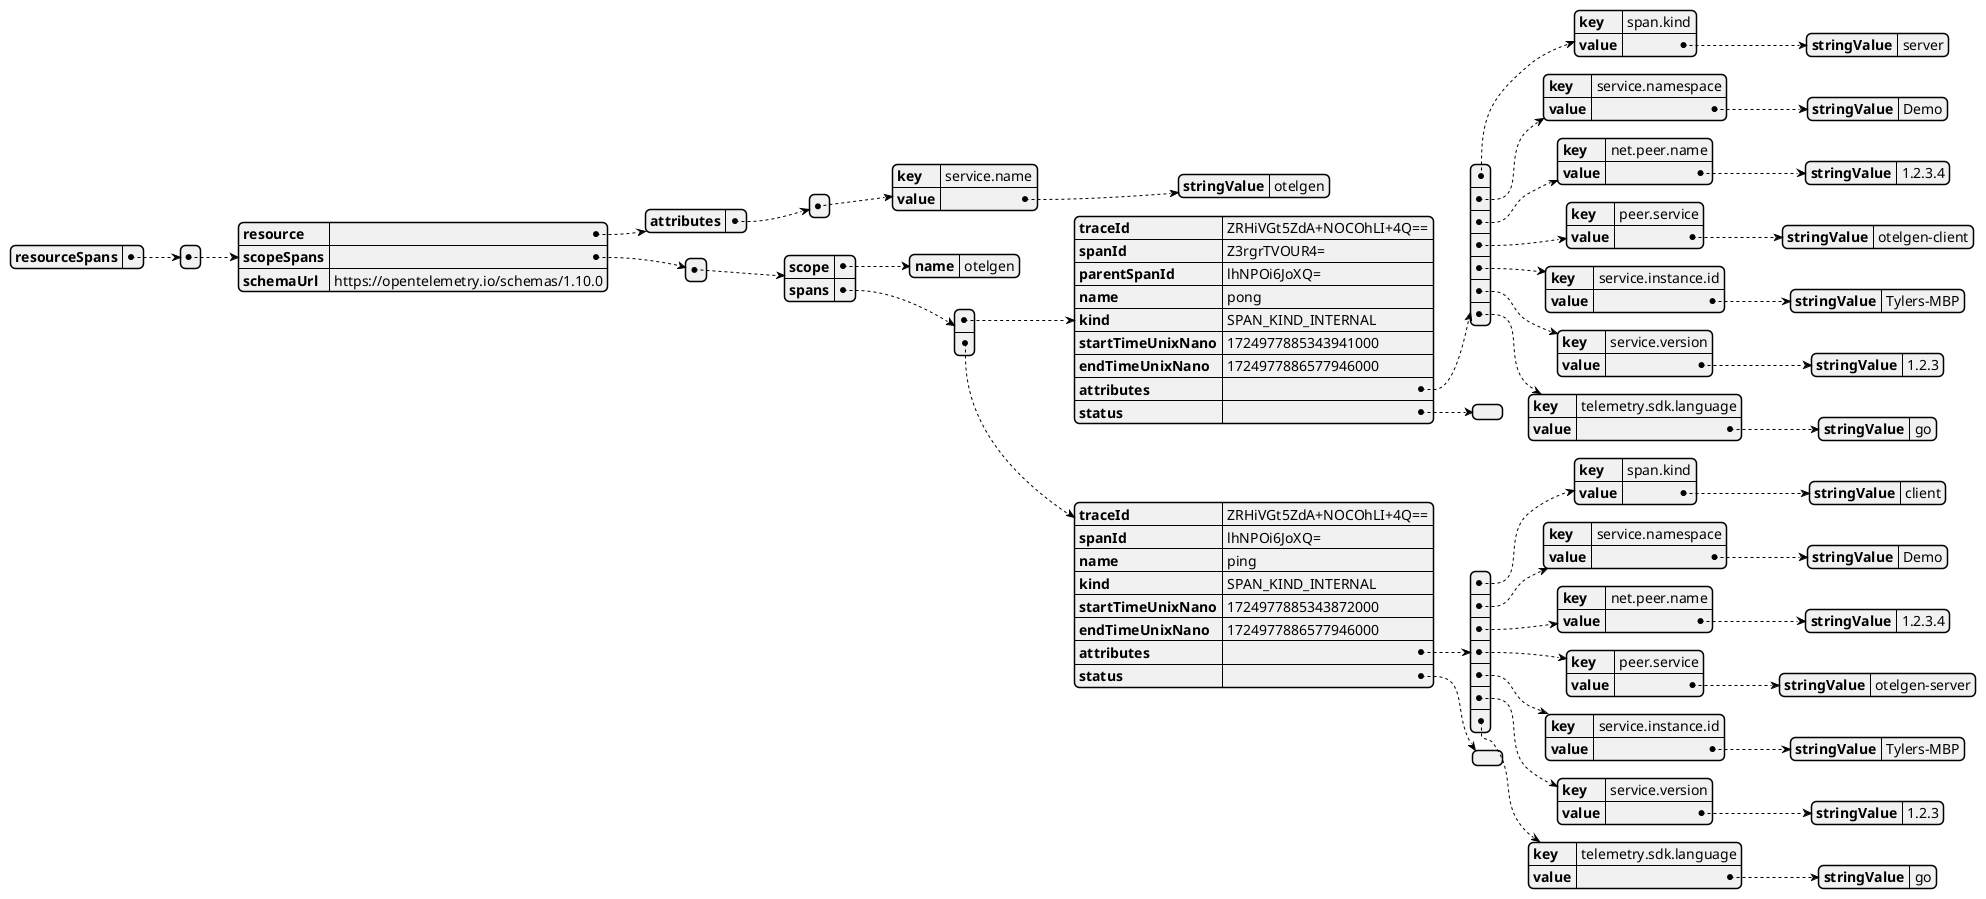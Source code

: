 @startjson
{ "resourceSpans": [ { "resource": { "attributes": [ { "key": "service.name", "value": { "stringValue": "otelgen" } } ] }, "scopeSpans": [ { "scope": { "name": "otelgen" }, "spans": [ { "traceId": "ZRHiVGt5ZdA+NOCOhLI+4Q==", "spanId": "Z3rgrTVOUR4=", "parentSpanId": "lhNPOi6JoXQ=", "name": "pong", "kind": "SPAN_KIND_INTERNAL", "startTimeUnixNano": "1724977885343941000", "endTimeUnixNano": "1724977886577946000", "attributes": [ { "key": "span.kind", "value": { "stringValue": "server" } }, { "key": "service.namespace", "value": { "stringValue": "Demo" } }, { "key": "net.peer.name", "value": { "stringValue": "1.2.3.4" } }, { "key": "peer.service", "value": { "stringValue": "otelgen-client" } }, { "key": "service.instance.id", "value": { "stringValue": "Tylers-MBP" } }, { "key": "service.version", "value": { "stringValue": "1.2.3" } }, { "key": "telemetry.sdk.language", "value": { "stringValue": "go" } } ], "status": { } }, { "traceId": "ZRHiVGt5ZdA+NOCOhLI+4Q==", "spanId": "lhNPOi6JoXQ=", "name": "ping", "kind": "SPAN_KIND_INTERNAL", "startTimeUnixNano": "1724977885343872000", "endTimeUnixNano": "1724977886577946000", "attributes": [ { "key": "span.kind", "value": { "stringValue": "client" } }, { "key": "service.namespace", "value": { "stringValue": "Demo" } }, { "key": "net.peer.name", "value": { "stringValue": "1.2.3.4" } }, { "key": "peer.service", "value": { "stringValue": "otelgen-server" } }, { "key": "service.instance.id", "value": { "stringValue": "Tylers-MBP" } }, { "key": "service.version", "value": { "stringValue": "1.2.3" } }, { "key": "telemetry.sdk.language", "value": { "stringValue": "go" } } ], "status": { } } ] } ], "schemaUrl": "https://opentelemetry.io/schemas/1.10.0" } ] }
@endjson